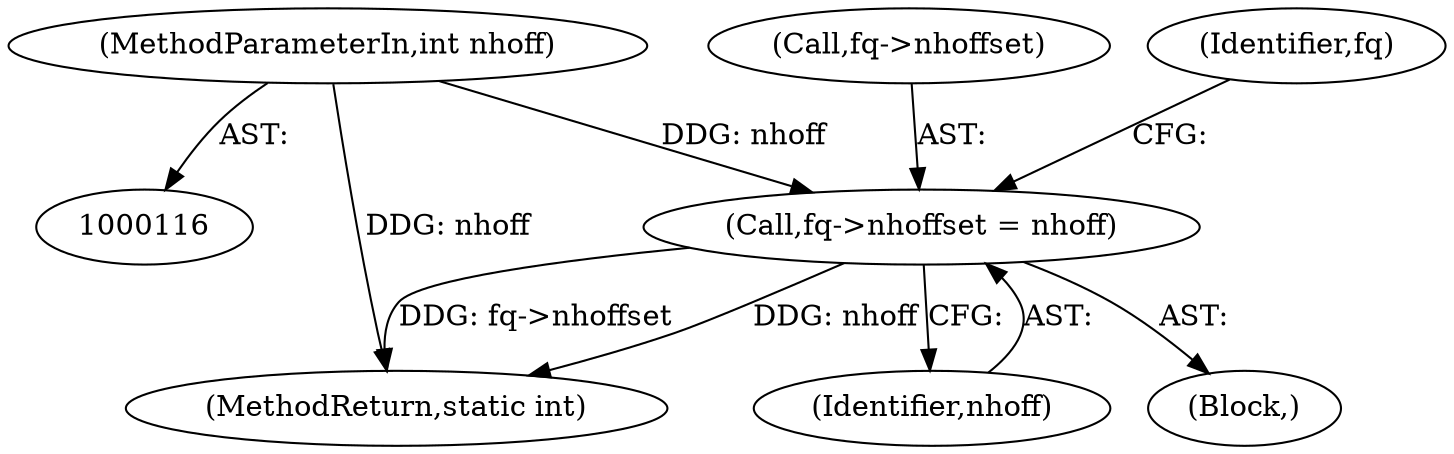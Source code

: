 digraph "0_linux_70789d7052239992824628db8133de08dc78e593_0@pointer" {
"1000637" [label="(Call,fq->nhoffset = nhoff)"];
"1000120" [label="(MethodParameterIn,int nhoff)"];
"1000638" [label="(Call,fq->nhoffset)"];
"1000636" [label="(Block,)"];
"1000716" [label="(MethodReturn,static int)"];
"1000120" [label="(MethodParameterIn,int nhoff)"];
"1000645" [label="(Identifier,fq)"];
"1000637" [label="(Call,fq->nhoffset = nhoff)"];
"1000641" [label="(Identifier,nhoff)"];
"1000637" -> "1000636"  [label="AST: "];
"1000637" -> "1000641"  [label="CFG: "];
"1000638" -> "1000637"  [label="AST: "];
"1000641" -> "1000637"  [label="AST: "];
"1000645" -> "1000637"  [label="CFG: "];
"1000637" -> "1000716"  [label="DDG: fq->nhoffset"];
"1000637" -> "1000716"  [label="DDG: nhoff"];
"1000120" -> "1000637"  [label="DDG: nhoff"];
"1000120" -> "1000116"  [label="AST: "];
"1000120" -> "1000716"  [label="DDG: nhoff"];
}
